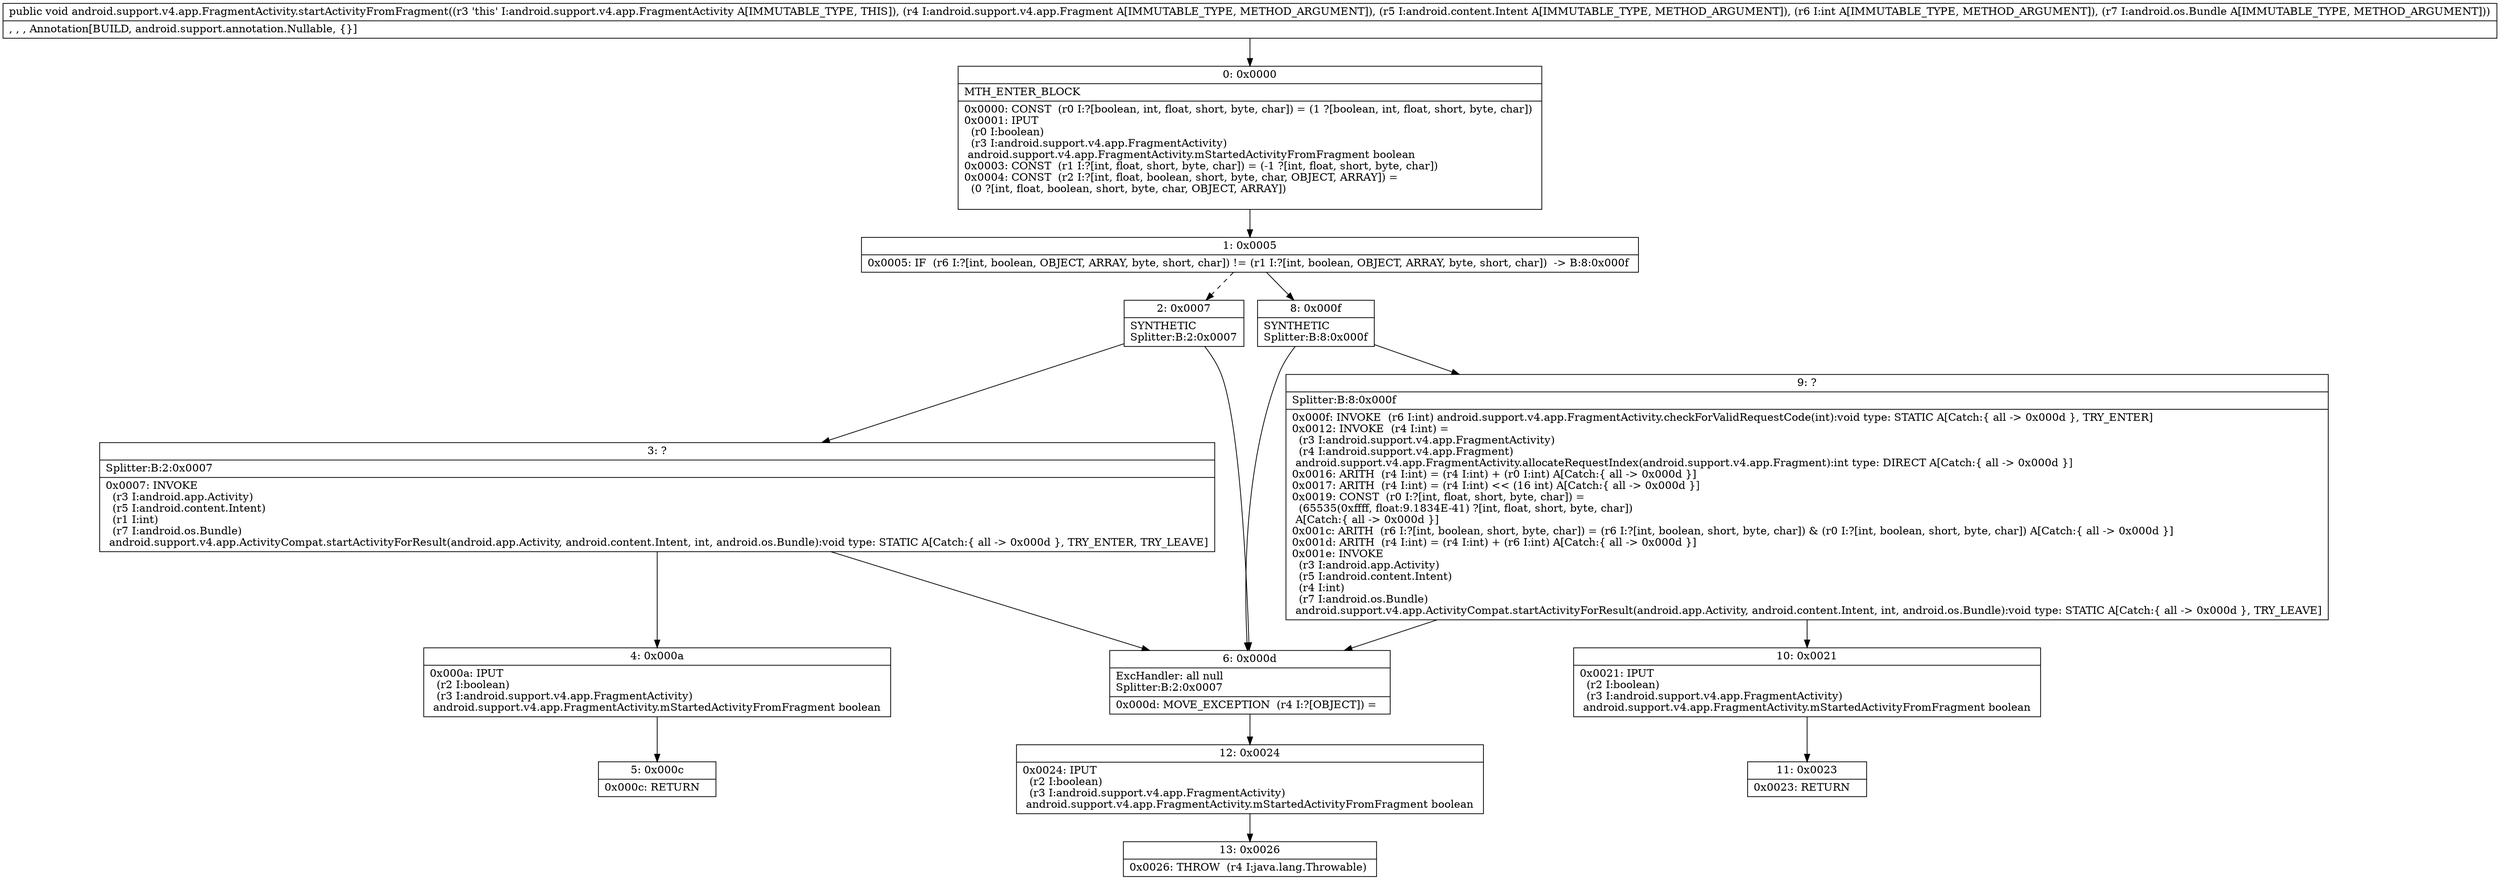 digraph "CFG forandroid.support.v4.app.FragmentActivity.startActivityFromFragment(Landroid\/support\/v4\/app\/Fragment;Landroid\/content\/Intent;ILandroid\/os\/Bundle;)V" {
Node_0 [shape=record,label="{0\:\ 0x0000|MTH_ENTER_BLOCK\l|0x0000: CONST  (r0 I:?[boolean, int, float, short, byte, char]) = (1 ?[boolean, int, float, short, byte, char]) \l0x0001: IPUT  \l  (r0 I:boolean)\l  (r3 I:android.support.v4.app.FragmentActivity)\l android.support.v4.app.FragmentActivity.mStartedActivityFromFragment boolean \l0x0003: CONST  (r1 I:?[int, float, short, byte, char]) = (\-1 ?[int, float, short, byte, char]) \l0x0004: CONST  (r2 I:?[int, float, boolean, short, byte, char, OBJECT, ARRAY]) = \l  (0 ?[int, float, boolean, short, byte, char, OBJECT, ARRAY])\l \l}"];
Node_1 [shape=record,label="{1\:\ 0x0005|0x0005: IF  (r6 I:?[int, boolean, OBJECT, ARRAY, byte, short, char]) != (r1 I:?[int, boolean, OBJECT, ARRAY, byte, short, char])  \-\> B:8:0x000f \l}"];
Node_2 [shape=record,label="{2\:\ 0x0007|SYNTHETIC\lSplitter:B:2:0x0007\l}"];
Node_3 [shape=record,label="{3\:\ ?|Splitter:B:2:0x0007\l|0x0007: INVOKE  \l  (r3 I:android.app.Activity)\l  (r5 I:android.content.Intent)\l  (r1 I:int)\l  (r7 I:android.os.Bundle)\l android.support.v4.app.ActivityCompat.startActivityForResult(android.app.Activity, android.content.Intent, int, android.os.Bundle):void type: STATIC A[Catch:\{ all \-\> 0x000d \}, TRY_ENTER, TRY_LEAVE]\l}"];
Node_4 [shape=record,label="{4\:\ 0x000a|0x000a: IPUT  \l  (r2 I:boolean)\l  (r3 I:android.support.v4.app.FragmentActivity)\l android.support.v4.app.FragmentActivity.mStartedActivityFromFragment boolean \l}"];
Node_5 [shape=record,label="{5\:\ 0x000c|0x000c: RETURN   \l}"];
Node_6 [shape=record,label="{6\:\ 0x000d|ExcHandler: all null\lSplitter:B:2:0x0007\l|0x000d: MOVE_EXCEPTION  (r4 I:?[OBJECT]) =  \l}"];
Node_8 [shape=record,label="{8\:\ 0x000f|SYNTHETIC\lSplitter:B:8:0x000f\l}"];
Node_9 [shape=record,label="{9\:\ ?|Splitter:B:8:0x000f\l|0x000f: INVOKE  (r6 I:int) android.support.v4.app.FragmentActivity.checkForValidRequestCode(int):void type: STATIC A[Catch:\{ all \-\> 0x000d \}, TRY_ENTER]\l0x0012: INVOKE  (r4 I:int) = \l  (r3 I:android.support.v4.app.FragmentActivity)\l  (r4 I:android.support.v4.app.Fragment)\l android.support.v4.app.FragmentActivity.allocateRequestIndex(android.support.v4.app.Fragment):int type: DIRECT A[Catch:\{ all \-\> 0x000d \}]\l0x0016: ARITH  (r4 I:int) = (r4 I:int) + (r0 I:int) A[Catch:\{ all \-\> 0x000d \}]\l0x0017: ARITH  (r4 I:int) = (r4 I:int) \<\< (16 int) A[Catch:\{ all \-\> 0x000d \}]\l0x0019: CONST  (r0 I:?[int, float, short, byte, char]) = \l  (65535(0xffff, float:9.1834E\-41) ?[int, float, short, byte, char])\l A[Catch:\{ all \-\> 0x000d \}]\l0x001c: ARITH  (r6 I:?[int, boolean, short, byte, char]) = (r6 I:?[int, boolean, short, byte, char]) & (r0 I:?[int, boolean, short, byte, char]) A[Catch:\{ all \-\> 0x000d \}]\l0x001d: ARITH  (r4 I:int) = (r4 I:int) + (r6 I:int) A[Catch:\{ all \-\> 0x000d \}]\l0x001e: INVOKE  \l  (r3 I:android.app.Activity)\l  (r5 I:android.content.Intent)\l  (r4 I:int)\l  (r7 I:android.os.Bundle)\l android.support.v4.app.ActivityCompat.startActivityForResult(android.app.Activity, android.content.Intent, int, android.os.Bundle):void type: STATIC A[Catch:\{ all \-\> 0x000d \}, TRY_LEAVE]\l}"];
Node_10 [shape=record,label="{10\:\ 0x0021|0x0021: IPUT  \l  (r2 I:boolean)\l  (r3 I:android.support.v4.app.FragmentActivity)\l android.support.v4.app.FragmentActivity.mStartedActivityFromFragment boolean \l}"];
Node_11 [shape=record,label="{11\:\ 0x0023|0x0023: RETURN   \l}"];
Node_12 [shape=record,label="{12\:\ 0x0024|0x0024: IPUT  \l  (r2 I:boolean)\l  (r3 I:android.support.v4.app.FragmentActivity)\l android.support.v4.app.FragmentActivity.mStartedActivityFromFragment boolean \l}"];
Node_13 [shape=record,label="{13\:\ 0x0026|0x0026: THROW  (r4 I:java.lang.Throwable) \l}"];
MethodNode[shape=record,label="{public void android.support.v4.app.FragmentActivity.startActivityFromFragment((r3 'this' I:android.support.v4.app.FragmentActivity A[IMMUTABLE_TYPE, THIS]), (r4 I:android.support.v4.app.Fragment A[IMMUTABLE_TYPE, METHOD_ARGUMENT]), (r5 I:android.content.Intent A[IMMUTABLE_TYPE, METHOD_ARGUMENT]), (r6 I:int A[IMMUTABLE_TYPE, METHOD_ARGUMENT]), (r7 I:android.os.Bundle A[IMMUTABLE_TYPE, METHOD_ARGUMENT]))  | , , , Annotation[BUILD, android.support.annotation.Nullable, \{\}]\l}"];
MethodNode -> Node_0;
Node_0 -> Node_1;
Node_1 -> Node_2[style=dashed];
Node_1 -> Node_8;
Node_2 -> Node_3;
Node_2 -> Node_6;
Node_3 -> Node_4;
Node_3 -> Node_6;
Node_4 -> Node_5;
Node_6 -> Node_12;
Node_8 -> Node_9;
Node_8 -> Node_6;
Node_9 -> Node_10;
Node_9 -> Node_6;
Node_10 -> Node_11;
Node_12 -> Node_13;
}


